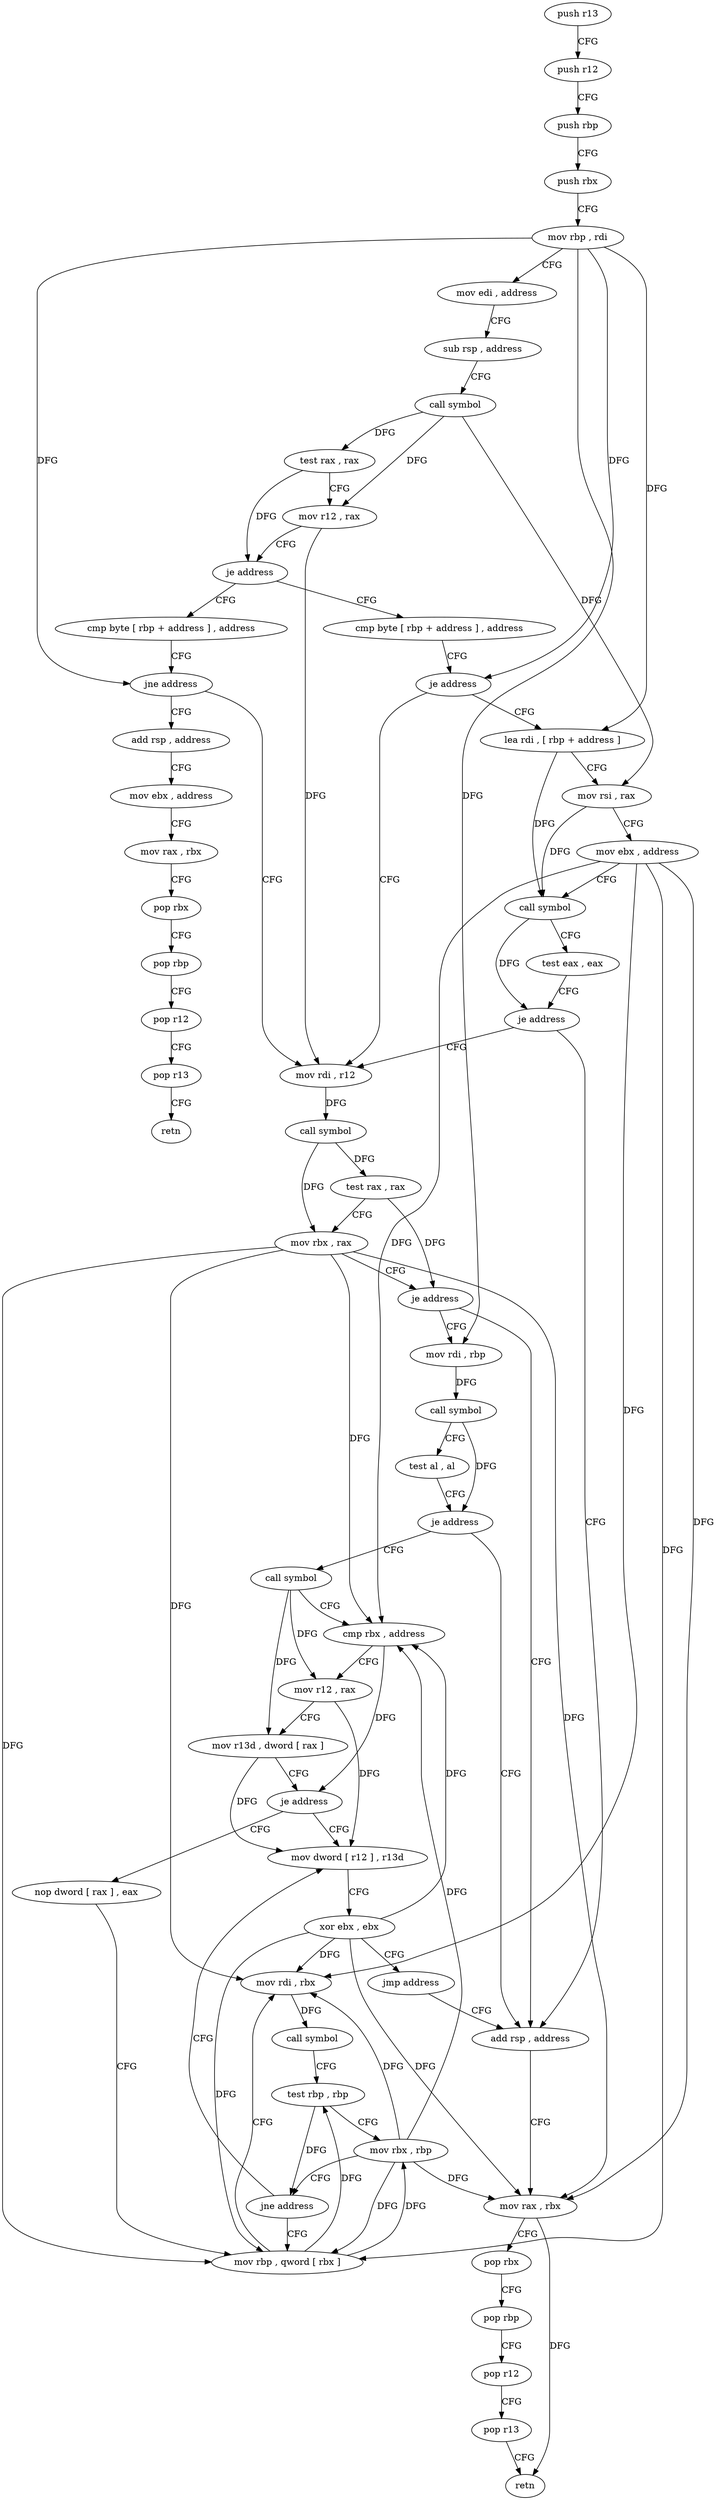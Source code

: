digraph "func" {
"4380208" [label = "push r13" ]
"4380210" [label = "push r12" ]
"4380212" [label = "push rbp" ]
"4380213" [label = "push rbx" ]
"4380214" [label = "mov rbp , rdi" ]
"4380217" [label = "mov edi , address" ]
"4380222" [label = "sub rsp , address" ]
"4380226" [label = "call symbol" ]
"4380231" [label = "test rax , rax" ]
"4380234" [label = "mov r12 , rax" ]
"4380237" [label = "je address" ]
"4380312" [label = "cmp byte [ rbp + address ] , address" ]
"4380239" [label = "cmp byte [ rbp + address ] , address" ]
"4380316" [label = "jne address" ]
"4380266" [label = "mov rdi , r12" ]
"4380318" [label = "add rsp , address" ]
"4380243" [label = "je address" ]
"4380245" [label = "lea rdi , [ rbp + address ]" ]
"4380269" [label = "call symbol" ]
"4380274" [label = "test rax , rax" ]
"4380277" [label = "mov rbx , rax" ]
"4380280" [label = "je address" ]
"4380294" [label = "add rsp , address" ]
"4380282" [label = "mov rdi , rbp" ]
"4380322" [label = "mov ebx , address" ]
"4380327" [label = "mov rax , rbx" ]
"4380330" [label = "pop rbx" ]
"4380331" [label = "pop rbp" ]
"4380332" [label = "pop r12" ]
"4380334" [label = "pop r13" ]
"4380336" [label = "retn" ]
"4380249" [label = "mov rsi , rax" ]
"4380252" [label = "mov ebx , address" ]
"4380257" [label = "call symbol" ]
"4380262" [label = "test eax , eax" ]
"4380264" [label = "je address" ]
"4380298" [label = "mov rax , rbx" ]
"4380301" [label = "pop rbx" ]
"4380302" [label = "pop rbp" ]
"4380303" [label = "pop r12" ]
"4380305" [label = "pop r13" ]
"4380307" [label = "retn" ]
"4380285" [label = "call symbol" ]
"4380290" [label = "test al , al" ]
"4380292" [label = "je address" ]
"4380344" [label = "call symbol" ]
"4380349" [label = "cmp rbx , address" ]
"4380353" [label = "mov r12 , rax" ]
"4380356" [label = "mov r13d , dword [ rax ]" ]
"4380359" [label = "je address" ]
"4380387" [label = "mov dword [ r12 ] , r13d" ]
"4380361" [label = "nop dword [ rax ] , eax" ]
"4380391" [label = "xor ebx , ebx" ]
"4380393" [label = "jmp address" ]
"4380368" [label = "mov rbp , qword [ rbx ]" ]
"4380371" [label = "mov rdi , rbx" ]
"4380374" [label = "call symbol" ]
"4380379" [label = "test rbp , rbp" ]
"4380382" [label = "mov rbx , rbp" ]
"4380385" [label = "jne address" ]
"4380208" -> "4380210" [ label = "CFG" ]
"4380210" -> "4380212" [ label = "CFG" ]
"4380212" -> "4380213" [ label = "CFG" ]
"4380213" -> "4380214" [ label = "CFG" ]
"4380214" -> "4380217" [ label = "CFG" ]
"4380214" -> "4380316" [ label = "DFG" ]
"4380214" -> "4380243" [ label = "DFG" ]
"4380214" -> "4380245" [ label = "DFG" ]
"4380214" -> "4380282" [ label = "DFG" ]
"4380217" -> "4380222" [ label = "CFG" ]
"4380222" -> "4380226" [ label = "CFG" ]
"4380226" -> "4380231" [ label = "DFG" ]
"4380226" -> "4380234" [ label = "DFG" ]
"4380226" -> "4380249" [ label = "DFG" ]
"4380231" -> "4380234" [ label = "CFG" ]
"4380231" -> "4380237" [ label = "DFG" ]
"4380234" -> "4380237" [ label = "CFG" ]
"4380234" -> "4380266" [ label = "DFG" ]
"4380237" -> "4380312" [ label = "CFG" ]
"4380237" -> "4380239" [ label = "CFG" ]
"4380312" -> "4380316" [ label = "CFG" ]
"4380239" -> "4380243" [ label = "CFG" ]
"4380316" -> "4380266" [ label = "CFG" ]
"4380316" -> "4380318" [ label = "CFG" ]
"4380266" -> "4380269" [ label = "DFG" ]
"4380318" -> "4380322" [ label = "CFG" ]
"4380243" -> "4380266" [ label = "CFG" ]
"4380243" -> "4380245" [ label = "CFG" ]
"4380245" -> "4380249" [ label = "CFG" ]
"4380245" -> "4380257" [ label = "DFG" ]
"4380269" -> "4380274" [ label = "DFG" ]
"4380269" -> "4380277" [ label = "DFG" ]
"4380274" -> "4380277" [ label = "CFG" ]
"4380274" -> "4380280" [ label = "DFG" ]
"4380277" -> "4380280" [ label = "CFG" ]
"4380277" -> "4380298" [ label = "DFG" ]
"4380277" -> "4380349" [ label = "DFG" ]
"4380277" -> "4380368" [ label = "DFG" ]
"4380277" -> "4380371" [ label = "DFG" ]
"4380280" -> "4380294" [ label = "CFG" ]
"4380280" -> "4380282" [ label = "CFG" ]
"4380294" -> "4380298" [ label = "CFG" ]
"4380282" -> "4380285" [ label = "DFG" ]
"4380322" -> "4380327" [ label = "CFG" ]
"4380327" -> "4380330" [ label = "CFG" ]
"4380330" -> "4380331" [ label = "CFG" ]
"4380331" -> "4380332" [ label = "CFG" ]
"4380332" -> "4380334" [ label = "CFG" ]
"4380334" -> "4380336" [ label = "CFG" ]
"4380249" -> "4380252" [ label = "CFG" ]
"4380249" -> "4380257" [ label = "DFG" ]
"4380252" -> "4380257" [ label = "CFG" ]
"4380252" -> "4380298" [ label = "DFG" ]
"4380252" -> "4380349" [ label = "DFG" ]
"4380252" -> "4380368" [ label = "DFG" ]
"4380252" -> "4380371" [ label = "DFG" ]
"4380257" -> "4380262" [ label = "CFG" ]
"4380257" -> "4380264" [ label = "DFG" ]
"4380262" -> "4380264" [ label = "CFG" ]
"4380264" -> "4380294" [ label = "CFG" ]
"4380264" -> "4380266" [ label = "CFG" ]
"4380298" -> "4380301" [ label = "CFG" ]
"4380298" -> "4380307" [ label = "DFG" ]
"4380301" -> "4380302" [ label = "CFG" ]
"4380302" -> "4380303" [ label = "CFG" ]
"4380303" -> "4380305" [ label = "CFG" ]
"4380305" -> "4380307" [ label = "CFG" ]
"4380285" -> "4380290" [ label = "CFG" ]
"4380285" -> "4380292" [ label = "DFG" ]
"4380290" -> "4380292" [ label = "CFG" ]
"4380292" -> "4380344" [ label = "CFG" ]
"4380292" -> "4380294" [ label = "CFG" ]
"4380344" -> "4380349" [ label = "CFG" ]
"4380344" -> "4380353" [ label = "DFG" ]
"4380344" -> "4380356" [ label = "DFG" ]
"4380349" -> "4380353" [ label = "CFG" ]
"4380349" -> "4380359" [ label = "DFG" ]
"4380353" -> "4380356" [ label = "CFG" ]
"4380353" -> "4380387" [ label = "DFG" ]
"4380356" -> "4380359" [ label = "CFG" ]
"4380356" -> "4380387" [ label = "DFG" ]
"4380359" -> "4380387" [ label = "CFG" ]
"4380359" -> "4380361" [ label = "CFG" ]
"4380387" -> "4380391" [ label = "CFG" ]
"4380361" -> "4380368" [ label = "CFG" ]
"4380391" -> "4380393" [ label = "CFG" ]
"4380391" -> "4380298" [ label = "DFG" ]
"4380391" -> "4380349" [ label = "DFG" ]
"4380391" -> "4380368" [ label = "DFG" ]
"4380391" -> "4380371" [ label = "DFG" ]
"4380393" -> "4380294" [ label = "CFG" ]
"4380368" -> "4380371" [ label = "CFG" ]
"4380368" -> "4380379" [ label = "DFG" ]
"4380368" -> "4380382" [ label = "DFG" ]
"4380371" -> "4380374" [ label = "DFG" ]
"4380374" -> "4380379" [ label = "CFG" ]
"4380379" -> "4380382" [ label = "CFG" ]
"4380379" -> "4380385" [ label = "DFG" ]
"4380382" -> "4380385" [ label = "CFG" ]
"4380382" -> "4380298" [ label = "DFG" ]
"4380382" -> "4380349" [ label = "DFG" ]
"4380382" -> "4380368" [ label = "DFG" ]
"4380382" -> "4380371" [ label = "DFG" ]
"4380385" -> "4380368" [ label = "CFG" ]
"4380385" -> "4380387" [ label = "CFG" ]
}
